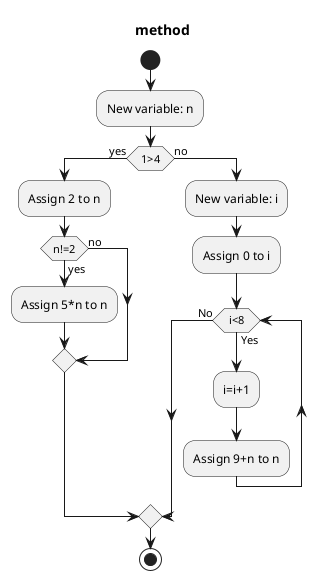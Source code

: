 @startuml
title method
start
:New variable: n;
if (1>4) then (yes)
:Assign 2 to n;
if (n!=2) then (yes)
:Assign 5*n to n;
else (no)
endif
else (no)
:New variable: i;
:Assign 0 to i;
while (i<8) is (Yes)
:i=i+1;
:Assign 9+n to n;
endwhile (No)
endif
stop
@enduml
